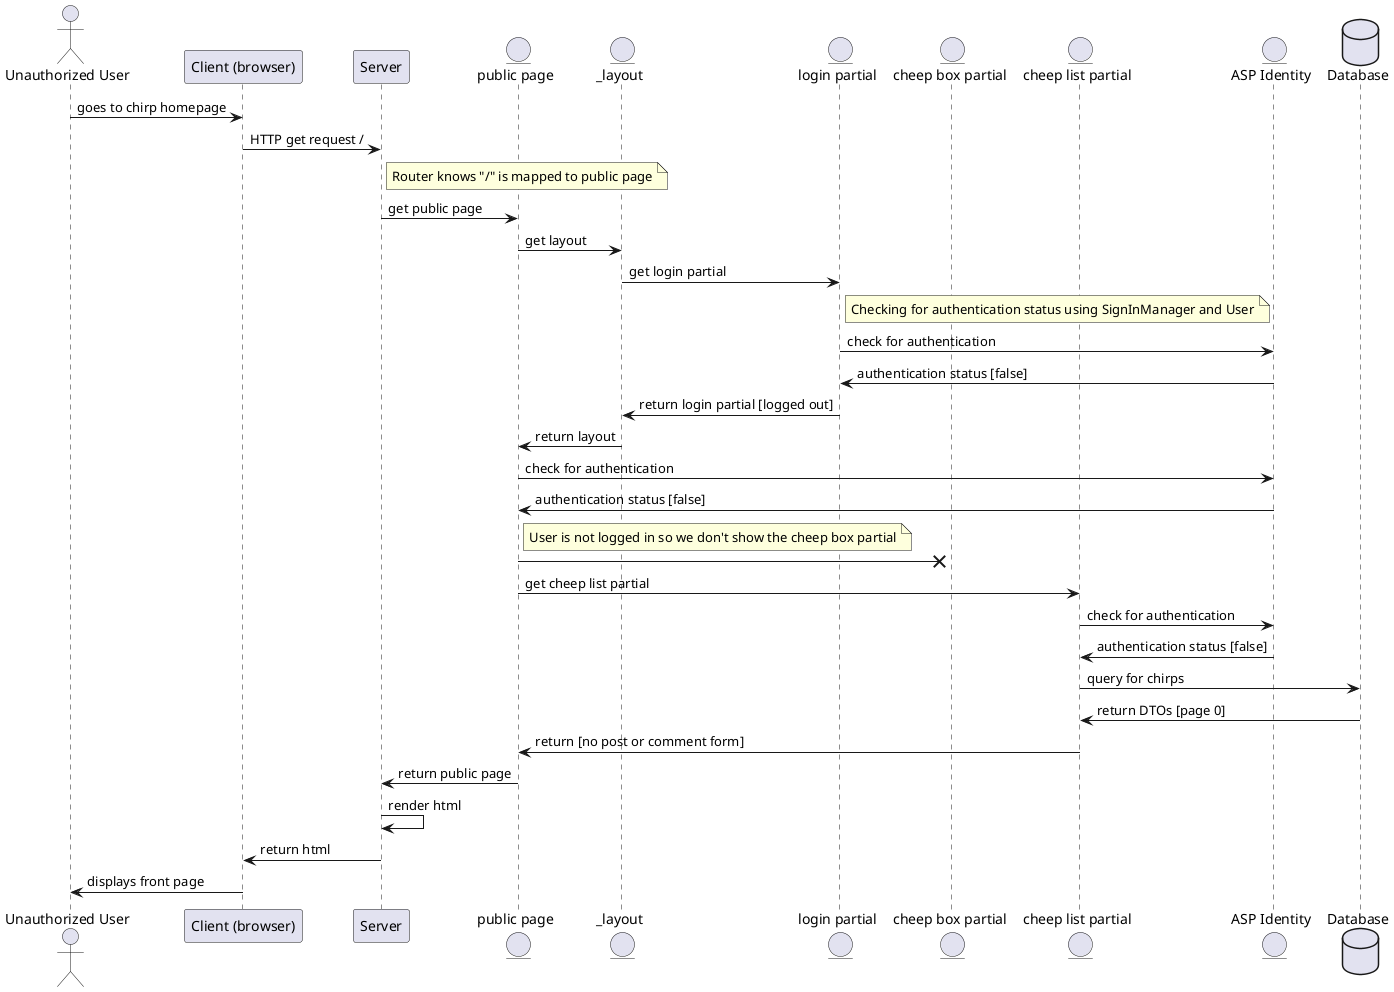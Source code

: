 @startuml
 
actor       "Unauthorized User"  as usr
participant "Client (browser)"   as client
participant Server               as server
entity      "public page"        as public
entity      "_layout"            as layout
entity      "login partial"      as login
entity      "cheep box partial"  as box
entity      "cheep list partial" as cheeps
entity      "ASP Identity"       as asp
database    Database             as DB

usr -> client : goes to chirp homepage
client -> server : HTTP get request /
note right of server : Router knows "/" is mapped to public page
server -> public : get public page

public -> layout : get layout
layout -> login : get login partial
note right of login : Checking for authentication status using SignInManager and User
login -> asp : check for authentication
asp -> login : authentication status [false]
login -> layout : return login partial [logged out]
layout -> public : return layout

public -> asp : check for authentication
asp -> public : authentication status [false]
note right of public : User is not logged in so we don't show the cheep box partial
public ->X box 

public -> cheeps : get cheep list partial
cheeps -> asp : check for authentication
asp -> cheeps : authentication status [false]
cheeps -> DB : query for chirps
DB -> cheeps : return DTOs [page 0]
cheeps -> public : return [no post or comment form]

public -> server : return public page
server -> server : render html
server -> client : return html
client -> usr : displays front page



@enduml

